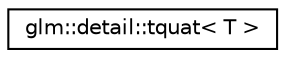 digraph "Graphical Class Hierarchy"
{
  edge [fontname="Helvetica",fontsize="10",labelfontname="Helvetica",labelfontsize="10"];
  node [fontname="Helvetica",fontsize="10",shape=record];
  rankdir="LR";
  Node1 [label="glm::detail::tquat\< T \>",height=0.2,width=0.4,color="black", fillcolor="white", style="filled",URL="$structglm_1_1detail_1_1tquat.html"];
}
